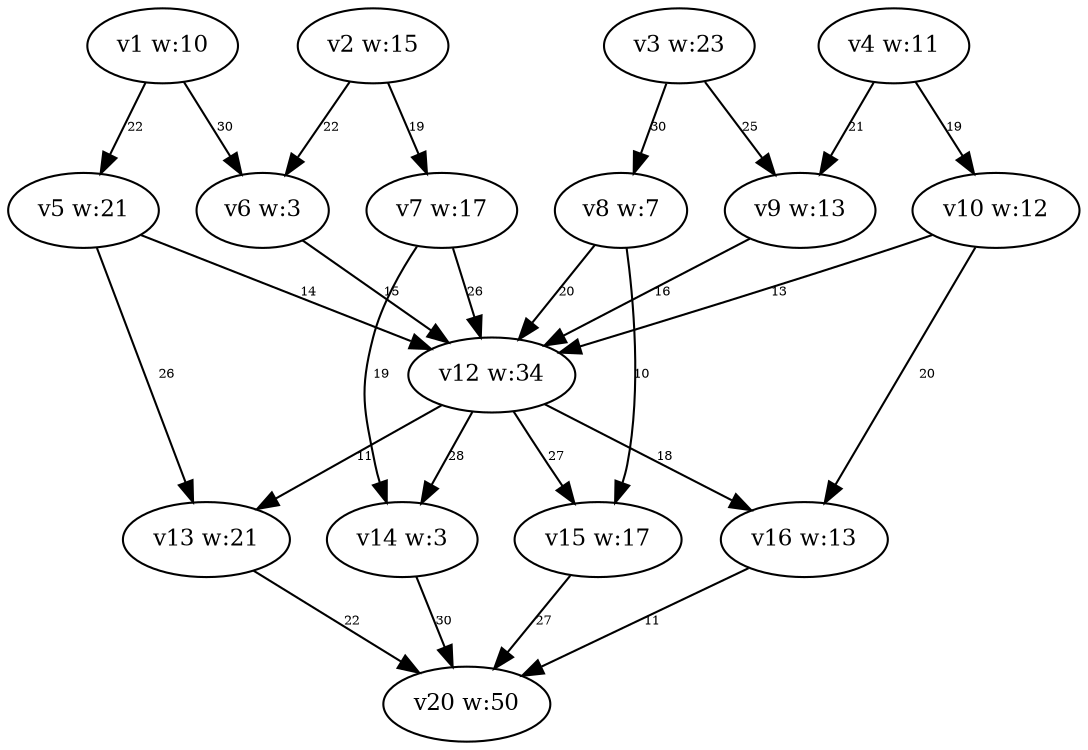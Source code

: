 digraph {
	v1 [label="v1 w:10" fontsize=11.0]
	v2 [label="v2 w:15" fontsize=11.0]
	v3 [label="v3 w:23" fontsize=11.0]
	v4 [label="v4 w:11" fontsize=11.0]
	v5 [label="v5 w:21" fontsize=11.0]
	v6 [label="v6 w:3" fontsize=11.0]
	v7 [label="v7 w:17" fontsize=11.0]
	v8 [label="v8 w:7" fontsize=11.0]
	v9 [label="v9 w:13" fontsize=11.0]
	v10 [label="v10 w:12" fontsize=11.0]
	v12 [label="v12 w:34" fontsize=11.0]
	v13 [label="v13 w:21" fontsize=11.0]
	v14 [label="v14 w:3" fontsize=11.0]
	v15 [label="v15 w:17" fontsize=11.0]
	v16 [label="v16 w:13" fontsize=11.0]
	v20 [label="v20 w:50" fontsize=11.0]
	v1 -> v5 [label=22 constraint=true fontsize=6.0]
	v1 -> v6 [label=30 constraint=true fontsize=6.0]
	v2 -> v6 [label=22 constraint=true fontsize=6.0]
	v2 -> v7 [label=19 constraint=true fontsize=6.0]
	v3 -> v8 [label=30 constraint=true fontsize=6.0]
	v3 -> v9 [label=25 constraint=true fontsize=6.0]
	v4 -> v9 [label=21 constraint=true fontsize=6.0]
	v4 -> v10 [label=19 constraint=true fontsize=6.0]
	v5 -> v13 [label=26 constraint=true fontsize=6.0]
	v7 -> v14 [label=19 constraint=true fontsize=6.0]
	v8 -> v15 [label=10 constraint=true fontsize=6.0]
	v10 -> v16 [label=20 constraint=true fontsize=6.0]
	v12 -> v13 [label=11 constraint=true fontsize=6.0]
	v12 -> v14 [label=28 constraint=true fontsize=6.0]
	v12 -> v15 [label=27 constraint=true fontsize=6.0]
	v12 -> v16 [label=18 constraint=true fontsize=6.0]
	v5 -> v12 [label=14 constraint=true fontsize=6.0]
	v6 -> v12 [label=15 constraint=true fontsize=6.0]
	v7 -> v12 [label=26 constraint=true fontsize=6.0]
	v8 -> v12 [label=20 constraint=true fontsize=6.0]
	v9 -> v12 [label=16 constraint=true fontsize=6.0]
	v10 -> v12 [label=13 constraint=true fontsize=6.0]
	v13 -> v20 [label=22 constraint=true fontsize=6.0]
	v14 -> v20 [label=30 constraint=true fontsize=6.0]
	v15 -> v20 [label=27 constraint=true fontsize=6.0]
	v16 -> v20 [label=11 constraint=true fontsize=6.0]
}
